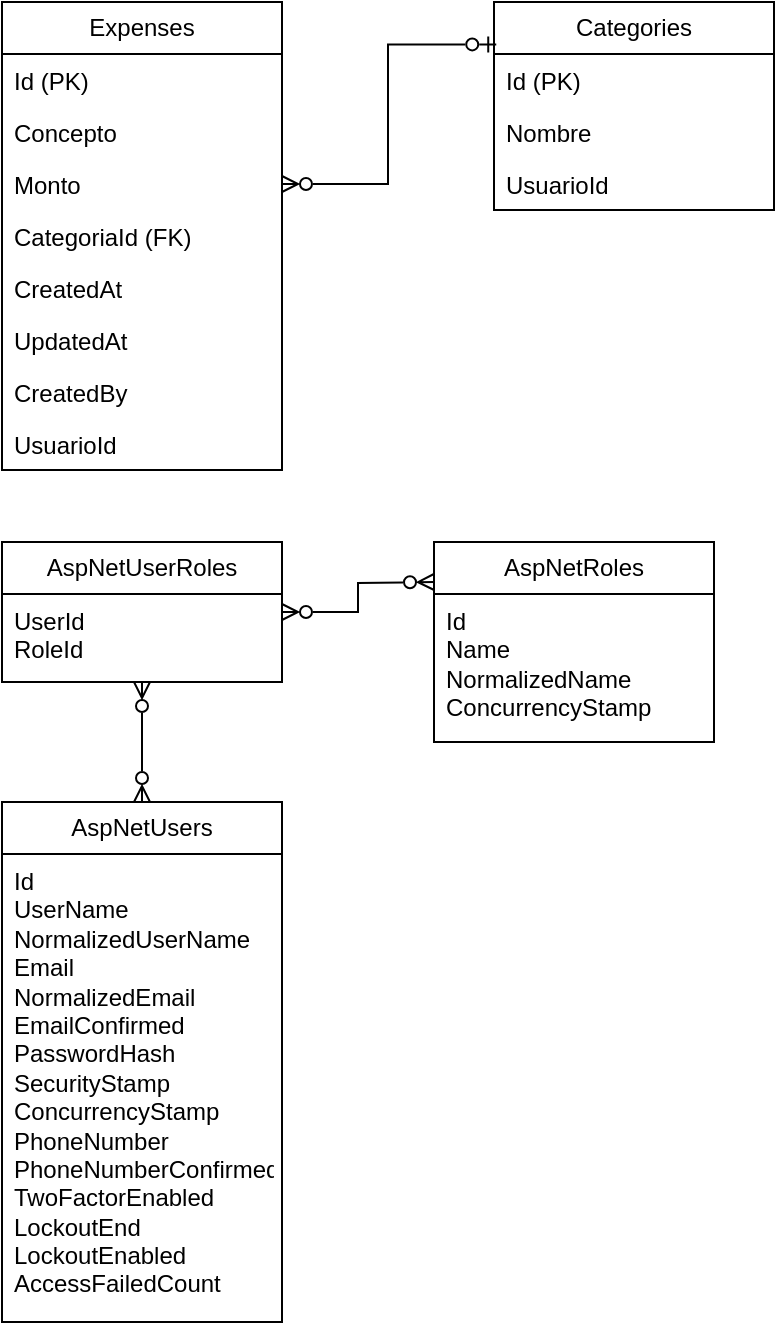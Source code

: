 <mxfile version="23.1.6" type="device">
  <diagram name="Página-1" id="fn9JMve5Y3x1L-X-m5BC">
    <mxGraphModel dx="1633" dy="797" grid="1" gridSize="10" guides="1" tooltips="1" connect="1" arrows="1" fold="1" page="1" pageScale="1" pageWidth="827" pageHeight="1169" math="0" shadow="0">
      <root>
        <mxCell id="0" />
        <mxCell id="1" parent="0" />
        <mxCell id="2qebD30r1f7Kv3E1FPnt-34" style="edgeStyle=orthogonalEdgeStyle;rounded=0;orthogonalLoop=1;jettySize=auto;html=1;endArrow=ERzeroToMany;endFill=0;startArrow=ERzeroToMany;startFill=0;" parent="1" source="2qebD30r1f7Kv3E1FPnt-4" target="2qebD30r1f7Kv3E1FPnt-26" edge="1">
          <mxGeometry relative="1" as="geometry" />
        </mxCell>
        <mxCell id="2qebD30r1f7Kv3E1FPnt-4" value="AspNetUserRoles" style="swimlane;fontStyle=0;childLayout=stackLayout;horizontal=1;startSize=26;fillColor=none;horizontalStack=0;resizeParent=1;resizeParentMax=0;resizeLast=0;collapsible=1;marginBottom=0;whiteSpace=wrap;html=1;" parent="1" vertex="1">
          <mxGeometry x="530" y="450" width="140" height="70" as="geometry" />
        </mxCell>
        <mxCell id="2qebD30r1f7Kv3E1FPnt-5" value="UserId&lt;br&gt;RoleId" style="text;strokeColor=none;fillColor=none;align=left;verticalAlign=top;spacingLeft=4;spacingRight=4;overflow=hidden;rotatable=0;points=[[0,0.5],[1,0.5]];portConstraint=eastwest;whiteSpace=wrap;html=1;" parent="2qebD30r1f7Kv3E1FPnt-4" vertex="1">
          <mxGeometry y="26" width="140" height="44" as="geometry" />
        </mxCell>
        <mxCell id="2qebD30r1f7Kv3E1FPnt-9" value="Expenses" style="swimlane;fontStyle=0;childLayout=stackLayout;horizontal=1;startSize=26;fillColor=none;horizontalStack=0;resizeParent=1;resizeParentMax=0;resizeLast=0;collapsible=1;marginBottom=0;whiteSpace=wrap;html=1;" parent="1" vertex="1">
          <mxGeometry x="530" y="180" width="140" height="234" as="geometry" />
        </mxCell>
        <mxCell id="2qebD30r1f7Kv3E1FPnt-10" value="Id (PK)" style="text;strokeColor=none;fillColor=none;align=left;verticalAlign=top;spacingLeft=4;spacingRight=4;overflow=hidden;rotatable=0;points=[[0,0.5],[1,0.5]];portConstraint=eastwest;whiteSpace=wrap;html=1;" parent="2qebD30r1f7Kv3E1FPnt-9" vertex="1">
          <mxGeometry y="26" width="140" height="26" as="geometry" />
        </mxCell>
        <mxCell id="2qebD30r1f7Kv3E1FPnt-11" value="Concepto" style="text;strokeColor=none;fillColor=none;align=left;verticalAlign=top;spacingLeft=4;spacingRight=4;overflow=hidden;rotatable=0;points=[[0,0.5],[1,0.5]];portConstraint=eastwest;whiteSpace=wrap;html=1;" parent="2qebD30r1f7Kv3E1FPnt-9" vertex="1">
          <mxGeometry y="52" width="140" height="26" as="geometry" />
        </mxCell>
        <mxCell id="2qebD30r1f7Kv3E1FPnt-12" value="Monto" style="text;strokeColor=none;fillColor=none;align=left;verticalAlign=top;spacingLeft=4;spacingRight=4;overflow=hidden;rotatable=0;points=[[0,0.5],[1,0.5]];portConstraint=eastwest;whiteSpace=wrap;html=1;" parent="2qebD30r1f7Kv3E1FPnt-9" vertex="1">
          <mxGeometry y="78" width="140" height="26" as="geometry" />
        </mxCell>
        <mxCell id="2qebD30r1f7Kv3E1FPnt-13" value="CategoriaId (FK)" style="text;strokeColor=none;fillColor=none;align=left;verticalAlign=top;spacingLeft=4;spacingRight=4;overflow=hidden;rotatable=0;points=[[0,0.5],[1,0.5]];portConstraint=eastwest;whiteSpace=wrap;html=1;" parent="2qebD30r1f7Kv3E1FPnt-9" vertex="1">
          <mxGeometry y="104" width="140" height="26" as="geometry" />
        </mxCell>
        <mxCell id="2qebD30r1f7Kv3E1FPnt-14" value="CreatedAt" style="text;strokeColor=none;fillColor=none;align=left;verticalAlign=top;spacingLeft=4;spacingRight=4;overflow=hidden;rotatable=0;points=[[0,0.5],[1,0.5]];portConstraint=eastwest;whiteSpace=wrap;html=1;" parent="2qebD30r1f7Kv3E1FPnt-9" vertex="1">
          <mxGeometry y="130" width="140" height="26" as="geometry" />
        </mxCell>
        <mxCell id="2qebD30r1f7Kv3E1FPnt-15" value="UpdatedAt" style="text;strokeColor=none;fillColor=none;align=left;verticalAlign=top;spacingLeft=4;spacingRight=4;overflow=hidden;rotatable=0;points=[[0,0.5],[1,0.5]];portConstraint=eastwest;whiteSpace=wrap;html=1;" parent="2qebD30r1f7Kv3E1FPnt-9" vertex="1">
          <mxGeometry y="156" width="140" height="26" as="geometry" />
        </mxCell>
        <mxCell id="2qebD30r1f7Kv3E1FPnt-16" value="CreatedBy" style="text;strokeColor=none;fillColor=none;align=left;verticalAlign=top;spacingLeft=4;spacingRight=4;overflow=hidden;rotatable=0;points=[[0,0.5],[1,0.5]];portConstraint=eastwest;whiteSpace=wrap;html=1;" parent="2qebD30r1f7Kv3E1FPnt-9" vertex="1">
          <mxGeometry y="182" width="140" height="26" as="geometry" />
        </mxCell>
        <mxCell id="2qebD30r1f7Kv3E1FPnt-17" value="UsuarioId" style="text;strokeColor=none;fillColor=none;align=left;verticalAlign=top;spacingLeft=4;spacingRight=4;overflow=hidden;rotatable=0;points=[[0,0.5],[1,0.5]];portConstraint=eastwest;whiteSpace=wrap;html=1;" parent="2qebD30r1f7Kv3E1FPnt-9" vertex="1">
          <mxGeometry y="208" width="140" height="26" as="geometry" />
        </mxCell>
        <mxCell id="2qebD30r1f7Kv3E1FPnt-18" value="Categories" style="swimlane;fontStyle=0;childLayout=stackLayout;horizontal=1;startSize=26;fillColor=none;horizontalStack=0;resizeParent=1;resizeParentMax=0;resizeLast=0;collapsible=1;marginBottom=0;whiteSpace=wrap;html=1;" parent="1" vertex="1">
          <mxGeometry x="776" y="180" width="140" height="104" as="geometry" />
        </mxCell>
        <mxCell id="2qebD30r1f7Kv3E1FPnt-19" value="Id (PK)" style="text;strokeColor=none;fillColor=none;align=left;verticalAlign=top;spacingLeft=4;spacingRight=4;overflow=hidden;rotatable=0;points=[[0,0.5],[1,0.5]];portConstraint=eastwest;whiteSpace=wrap;html=1;" parent="2qebD30r1f7Kv3E1FPnt-18" vertex="1">
          <mxGeometry y="26" width="140" height="26" as="geometry" />
        </mxCell>
        <mxCell id="2qebD30r1f7Kv3E1FPnt-20" value="Nombre" style="text;strokeColor=none;fillColor=none;align=left;verticalAlign=top;spacingLeft=4;spacingRight=4;overflow=hidden;rotatable=0;points=[[0,0.5],[1,0.5]];portConstraint=eastwest;whiteSpace=wrap;html=1;" parent="2qebD30r1f7Kv3E1FPnt-18" vertex="1">
          <mxGeometry y="52" width="140" height="26" as="geometry" />
        </mxCell>
        <mxCell id="2qebD30r1f7Kv3E1FPnt-21" value="UsuarioId" style="text;strokeColor=none;fillColor=none;align=left;verticalAlign=top;spacingLeft=4;spacingRight=4;overflow=hidden;rotatable=0;points=[[0,0.5],[1,0.5]];portConstraint=eastwest;whiteSpace=wrap;html=1;" parent="2qebD30r1f7Kv3E1FPnt-18" vertex="1">
          <mxGeometry y="78" width="140" height="26" as="geometry" />
        </mxCell>
        <mxCell id="2qebD30r1f7Kv3E1FPnt-22" value="AspNetRoles" style="swimlane;fontStyle=0;childLayout=stackLayout;horizontal=1;startSize=26;fillColor=none;horizontalStack=0;resizeParent=1;resizeParentMax=0;resizeLast=0;collapsible=1;marginBottom=0;whiteSpace=wrap;html=1;" parent="1" vertex="1">
          <mxGeometry x="746" y="450" width="140" height="100" as="geometry" />
        </mxCell>
        <mxCell id="2qebD30r1f7Kv3E1FPnt-23" value="Id&lt;br&gt;Name&lt;br&gt;NormalizedName&lt;br&gt;ConcurrencyStamp" style="text;strokeColor=none;fillColor=none;align=left;verticalAlign=top;spacingLeft=4;spacingRight=4;overflow=hidden;rotatable=0;points=[[0,0.5],[1,0.5]];portConstraint=eastwest;whiteSpace=wrap;html=1;" parent="2qebD30r1f7Kv3E1FPnt-22" vertex="1">
          <mxGeometry y="26" width="140" height="74" as="geometry" />
        </mxCell>
        <mxCell id="2qebD30r1f7Kv3E1FPnt-26" value="AspNetUsers" style="swimlane;fontStyle=0;childLayout=stackLayout;horizontal=1;startSize=26;fillColor=none;horizontalStack=0;resizeParent=1;resizeParentMax=0;resizeLast=0;collapsible=1;marginBottom=0;whiteSpace=wrap;html=1;" parent="1" vertex="1">
          <mxGeometry x="530" y="580" width="140" height="260" as="geometry" />
        </mxCell>
        <mxCell id="2qebD30r1f7Kv3E1FPnt-27" value="Id&lt;br&gt;UserName&lt;br&gt;NormalizedUserName&lt;br&gt;Email&lt;br&gt;NormalizedEmail&lt;br&gt;EmailConfirmed&lt;br&gt;PasswordHash&lt;br&gt;SecurityStamp&lt;br&gt;ConcurrencyStamp&lt;br&gt;PhoneNumber&lt;br&gt;PhoneNumberConfirmed&lt;br&gt;TwoFactorEnabled&lt;br&gt;LockoutEnd&lt;br&gt;LockoutEnabled&lt;br&gt;AccessFailedCount" style="text;strokeColor=none;fillColor=none;align=left;verticalAlign=top;spacingLeft=4;spacingRight=4;overflow=hidden;rotatable=0;points=[[0,0.5],[1,0.5]];portConstraint=eastwest;whiteSpace=wrap;html=1;" parent="2qebD30r1f7Kv3E1FPnt-26" vertex="1">
          <mxGeometry y="26" width="140" height="234" as="geometry" />
        </mxCell>
        <mxCell id="2qebD30r1f7Kv3E1FPnt-30" style="edgeStyle=orthogonalEdgeStyle;rounded=0;orthogonalLoop=1;jettySize=auto;html=1;entryX=0.008;entryY=0.204;entryDx=0;entryDy=0;entryPerimeter=0;startArrow=ERzeroToMany;startFill=0;endArrow=ERzeroToOne;endFill=0;" parent="1" source="2qebD30r1f7Kv3E1FPnt-12" target="2qebD30r1f7Kv3E1FPnt-18" edge="1">
          <mxGeometry relative="1" as="geometry" />
        </mxCell>
        <mxCell id="2qebD30r1f7Kv3E1FPnt-35" style="edgeStyle=orthogonalEdgeStyle;rounded=0;orthogonalLoop=1;jettySize=auto;html=1;endArrow=ERzeroToMany;endFill=0;startArrow=ERzeroToMany;startFill=0;" parent="1" source="2qebD30r1f7Kv3E1FPnt-4" edge="1">
          <mxGeometry relative="1" as="geometry">
            <mxPoint x="746" y="470" as="targetPoint" />
          </mxGeometry>
        </mxCell>
      </root>
    </mxGraphModel>
  </diagram>
</mxfile>
